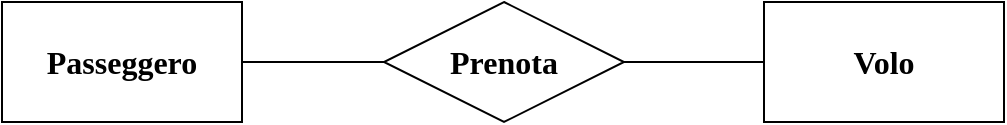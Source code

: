 <mxfile version="21.3.7" type="device">
  <diagram id="R2lEEEUBdFMjLlhIrx00" name="Page-1">
    <mxGraphModel dx="1434" dy="808" grid="0" gridSize="10" guides="1" tooltips="1" connect="1" arrows="1" fold="1" page="1" pageScale="1" pageWidth="1169" pageHeight="827" math="0" shadow="0" extFonts="Permanent Marker^https://fonts.googleapis.com/css?family=Permanent+Marker">
      <root>
        <mxCell id="0" />
        <mxCell id="1" parent="0" />
        <mxCell id="cNY1o4TIpA3qHSk4KKlS-2" value="&lt;b&gt;Passeggero&lt;/b&gt;" style="whiteSpace=wrap;html=1;align=center;fontSize=16;fontFamily=Georgia;" vertex="1" parent="1">
          <mxGeometry x="300" y="344" width="120" height="60" as="geometry" />
        </mxCell>
        <mxCell id="cNY1o4TIpA3qHSk4KKlS-3" value="&lt;b&gt;Prenota&lt;/b&gt;" style="shape=rhombus;perimeter=rhombusPerimeter;whiteSpace=wrap;html=1;align=center;fontSize=16;fontFamily=Georgia;" vertex="1" parent="1">
          <mxGeometry x="491" y="344" width="120" height="60" as="geometry" />
        </mxCell>
        <mxCell id="cNY1o4TIpA3qHSk4KKlS-4" value="&lt;b&gt;Volo&lt;/b&gt;" style="whiteSpace=wrap;html=1;align=center;fontSize=16;fontFamily=Georgia;" vertex="1" parent="1">
          <mxGeometry x="681" y="344" width="120" height="60" as="geometry" />
        </mxCell>
        <mxCell id="cNY1o4TIpA3qHSk4KKlS-6" value="" style="endArrow=none;html=1;rounded=0;fontSize=12;startSize=8;endSize=8;curved=1;exitX=1;exitY=0.5;exitDx=0;exitDy=0;entryX=0;entryY=0.5;entryDx=0;entryDy=0;fontFamily=Georgia;" edge="1" parent="1" source="cNY1o4TIpA3qHSk4KKlS-2" target="cNY1o4TIpA3qHSk4KKlS-3">
          <mxGeometry width="50" height="50" relative="1" as="geometry">
            <mxPoint x="525" y="389" as="sourcePoint" />
            <mxPoint x="575" y="339" as="targetPoint" />
          </mxGeometry>
        </mxCell>
        <mxCell id="cNY1o4TIpA3qHSk4KKlS-7" value="" style="endArrow=none;html=1;rounded=0;fontSize=12;startSize=8;endSize=8;curved=1;entryX=0;entryY=0.5;entryDx=0;entryDy=0;exitX=1;exitY=0.5;exitDx=0;exitDy=0;fontFamily=Georgia;" edge="1" parent="1" source="cNY1o4TIpA3qHSk4KKlS-3" target="cNY1o4TIpA3qHSk4KKlS-4">
          <mxGeometry width="50" height="50" relative="1" as="geometry">
            <mxPoint x="525" y="389" as="sourcePoint" />
            <mxPoint x="575" y="339" as="targetPoint" />
          </mxGeometry>
        </mxCell>
      </root>
    </mxGraphModel>
  </diagram>
</mxfile>
